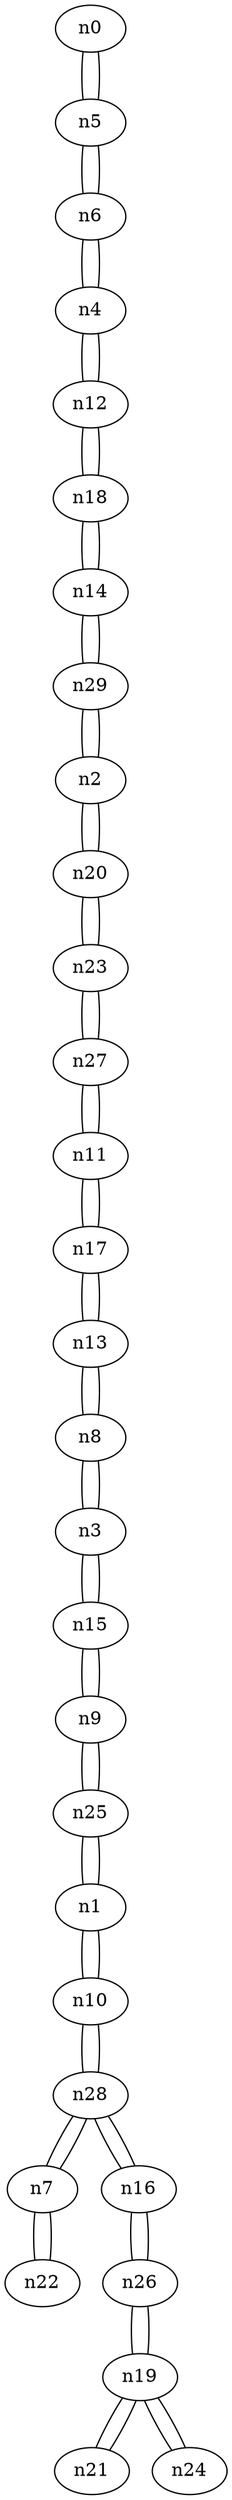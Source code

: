 graph {
n0;
n1;
n2;
n3;
n4;
n5;
n6;
n7;
n8;
n9;
n10;
n11;
n12;
n13;
n14;
n15;
n16;
n17;
n18;
n19;
n20;
n21;
n22;
n23;
n24;
n25;
n26;
n27;
n28;
n29;
n0 -- n5;
n1 -- n25;
n1 -- n10;
n2 -- n20;
n2 -- n29;
n3 -- n8;
n3 -- n15;
n4 -- n6;
n4 -- n12;
n5 -- n6;
n5 -- n0;
n6 -- n4;
n6 -- n5;
n7 -- n28;
n7 -- n22;
n8 -- n13;
n8 -- n3;
n9 -- n25;
n9 -- n15;
n10 -- n28;
n10 -- n1;
n11 -- n17;
n11 -- n27;
n12 -- n18;
n12 -- n4;
n13 -- n17;
n13 -- n8;
n14 -- n18;
n14 -- n29;
n15 -- n9;
n15 -- n3;
n16 -- n26;
n16 -- n28;
n17 -- n11;
n17 -- n13;
n18 -- n14;
n18 -- n12;
n19 -- n26;
n19 -- n24;
n19 -- n21;
n20 -- n2;
n20 -- n23;
n21 -- n19;
n22 -- n7;
n23 -- n27;
n23 -- n20;
n24 -- n19;
n25 -- n9;
n25 -- n1;
n26 -- n16;
n26 -- n19;
n27 -- n11;
n27 -- n23;
n28 -- n16;
n28 -- n7;
n28 -- n10;
n29 -- n2;
n29 -- n14;
}
